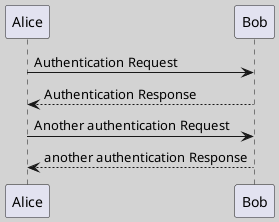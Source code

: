 @startuml
skinparam backgroundcolor lightgrey

Alice -> Bob: Authentication Request
Bob --> Alice: Authentication Response

Alice -> Bob: Another authentication Request
Alice <-- Bob: another authentication Response
@enduml